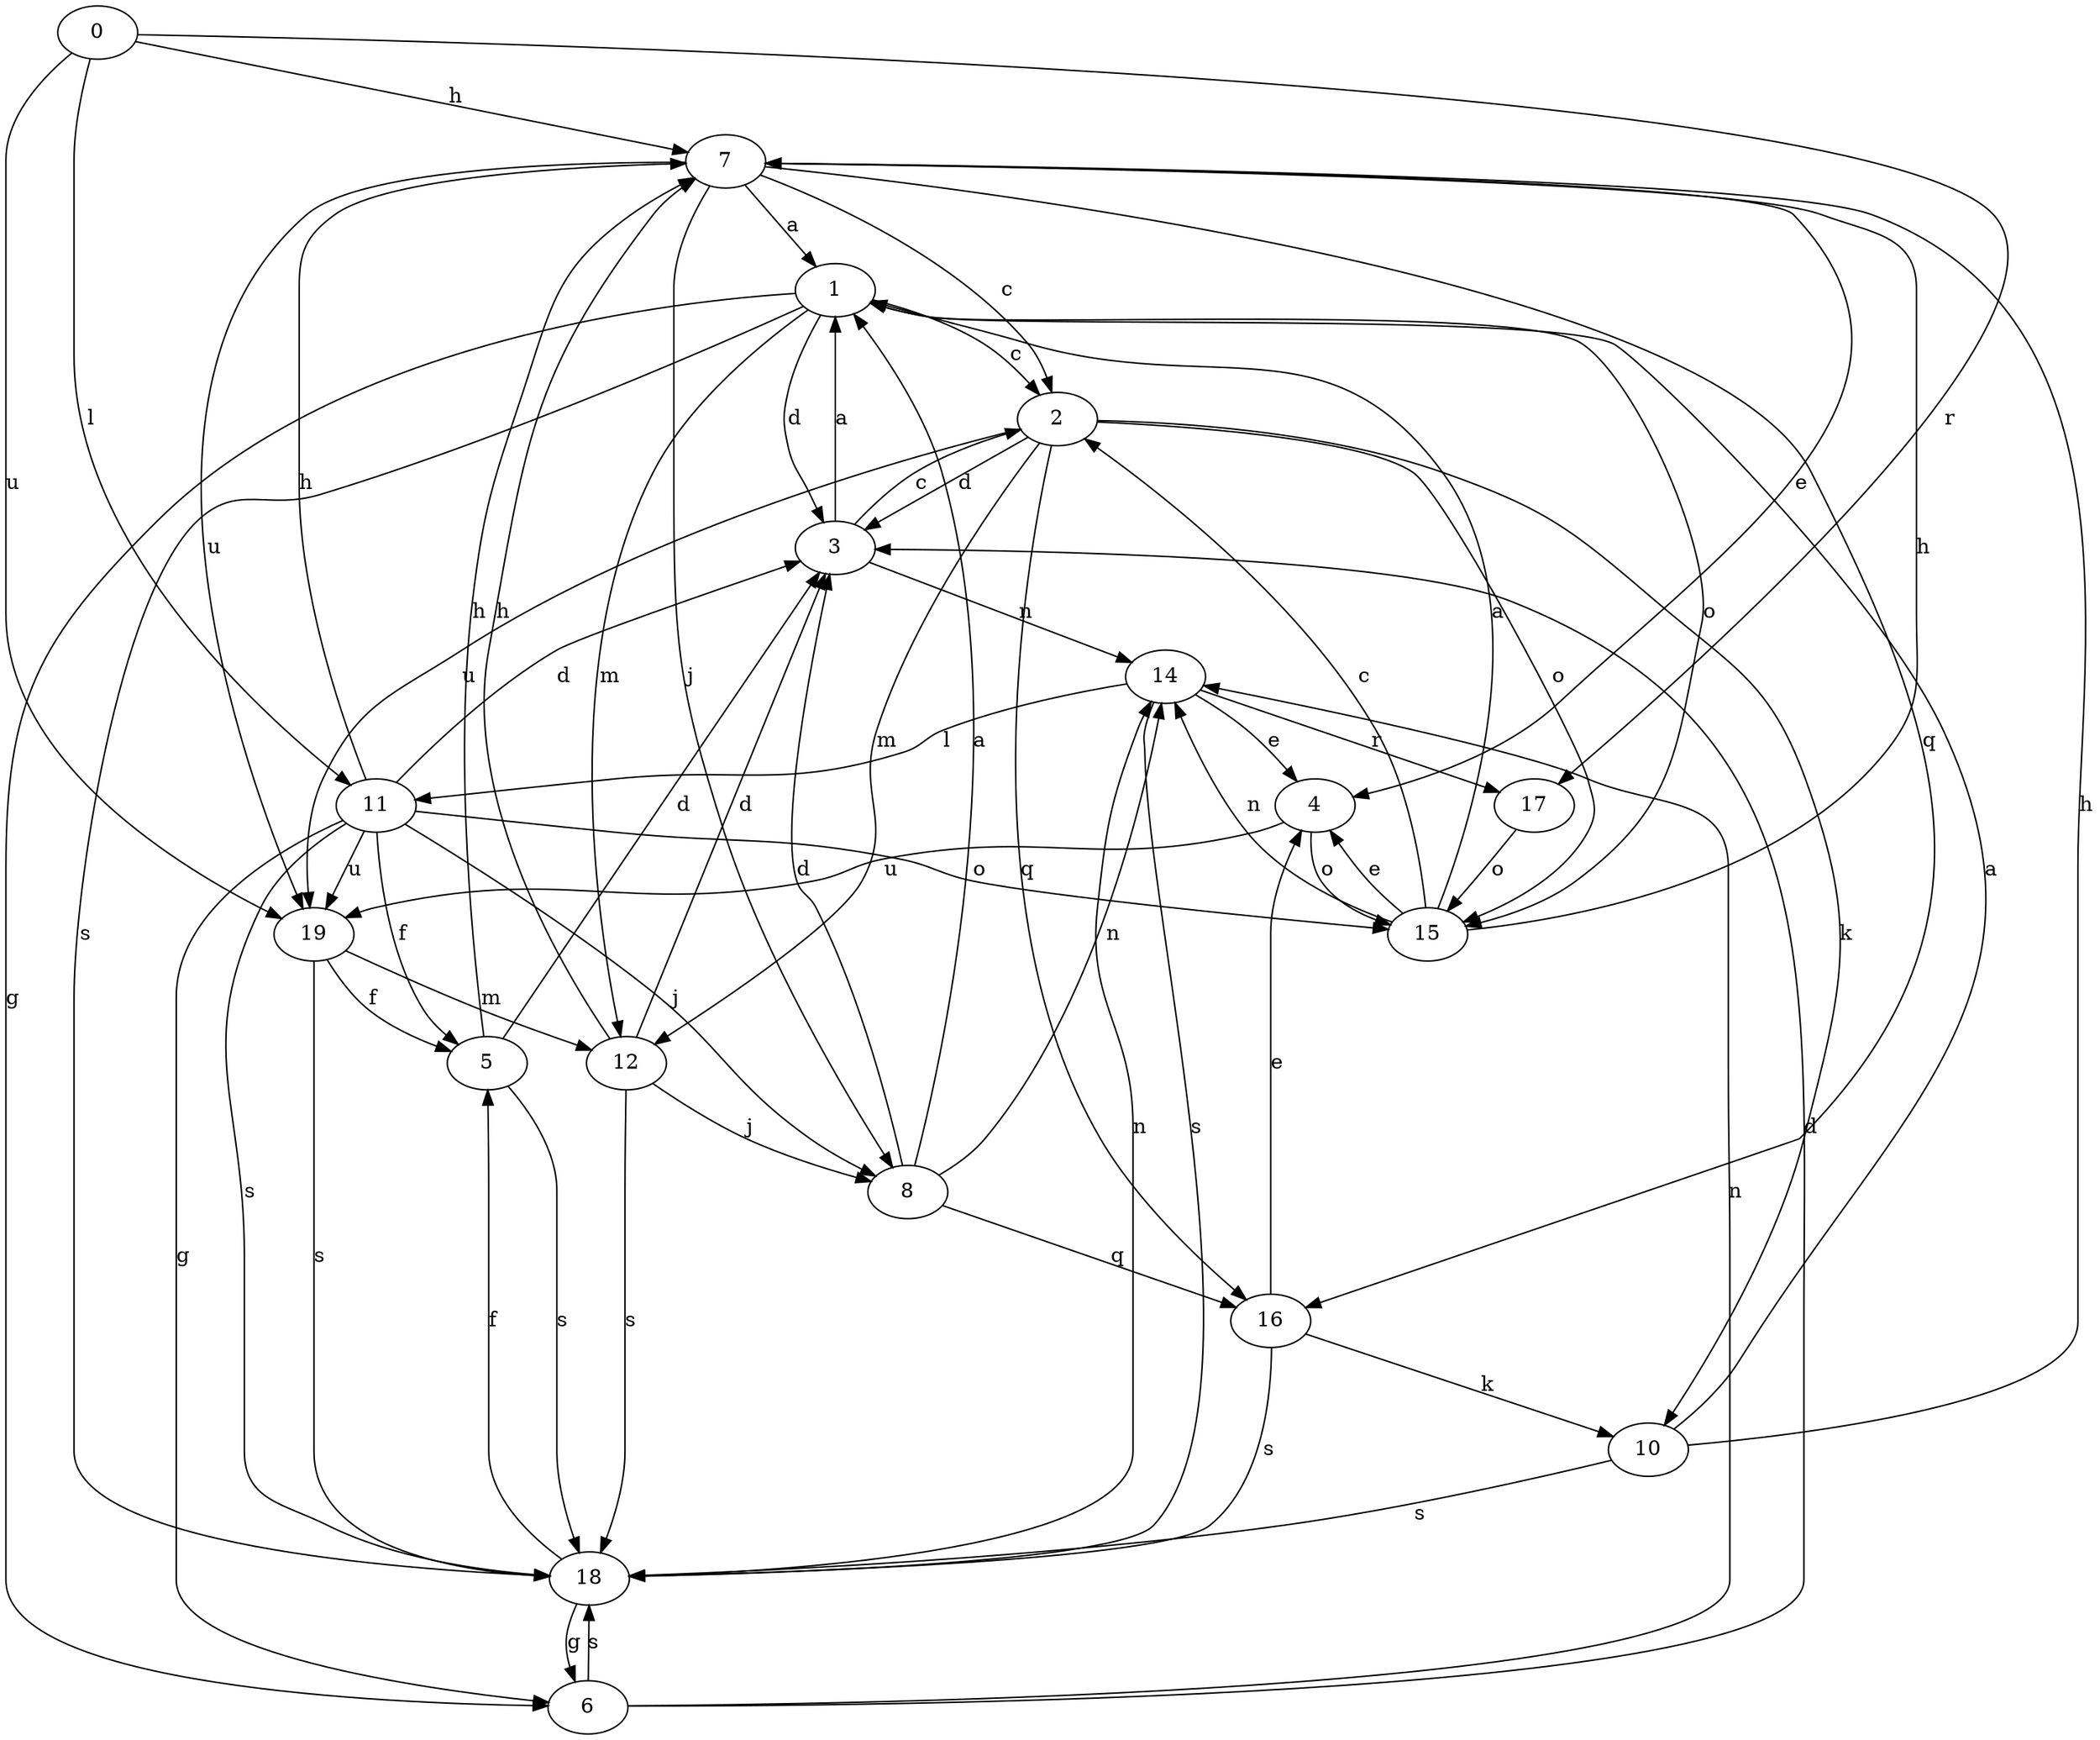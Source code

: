 strict digraph  {
0;
1;
2;
3;
4;
5;
6;
7;
8;
10;
11;
12;
14;
15;
16;
17;
18;
19;
0 -> 7  [label=h];
0 -> 11  [label=l];
0 -> 17  [label=r];
0 -> 19  [label=u];
1 -> 2  [label=c];
1 -> 3  [label=d];
1 -> 6  [label=g];
1 -> 12  [label=m];
1 -> 15  [label=o];
1 -> 18  [label=s];
2 -> 3  [label=d];
2 -> 10  [label=k];
2 -> 12  [label=m];
2 -> 15  [label=o];
2 -> 16  [label=q];
2 -> 19  [label=u];
3 -> 1  [label=a];
3 -> 2  [label=c];
3 -> 14  [label=n];
4 -> 15  [label=o];
4 -> 19  [label=u];
5 -> 3  [label=d];
5 -> 7  [label=h];
5 -> 18  [label=s];
6 -> 3  [label=d];
6 -> 14  [label=n];
6 -> 18  [label=s];
7 -> 1  [label=a];
7 -> 2  [label=c];
7 -> 4  [label=e];
7 -> 8  [label=j];
7 -> 16  [label=q];
7 -> 19  [label=u];
8 -> 1  [label=a];
8 -> 3  [label=d];
8 -> 14  [label=n];
8 -> 16  [label=q];
10 -> 1  [label=a];
10 -> 7  [label=h];
10 -> 18  [label=s];
11 -> 3  [label=d];
11 -> 5  [label=f];
11 -> 6  [label=g];
11 -> 7  [label=h];
11 -> 8  [label=j];
11 -> 15  [label=o];
11 -> 18  [label=s];
11 -> 19  [label=u];
12 -> 3  [label=d];
12 -> 7  [label=h];
12 -> 8  [label=j];
12 -> 18  [label=s];
14 -> 4  [label=e];
14 -> 11  [label=l];
14 -> 17  [label=r];
14 -> 18  [label=s];
15 -> 1  [label=a];
15 -> 2  [label=c];
15 -> 4  [label=e];
15 -> 7  [label=h];
15 -> 14  [label=n];
16 -> 4  [label=e];
16 -> 10  [label=k];
16 -> 18  [label=s];
17 -> 15  [label=o];
18 -> 5  [label=f];
18 -> 6  [label=g];
18 -> 14  [label=n];
19 -> 5  [label=f];
19 -> 12  [label=m];
19 -> 18  [label=s];
}
